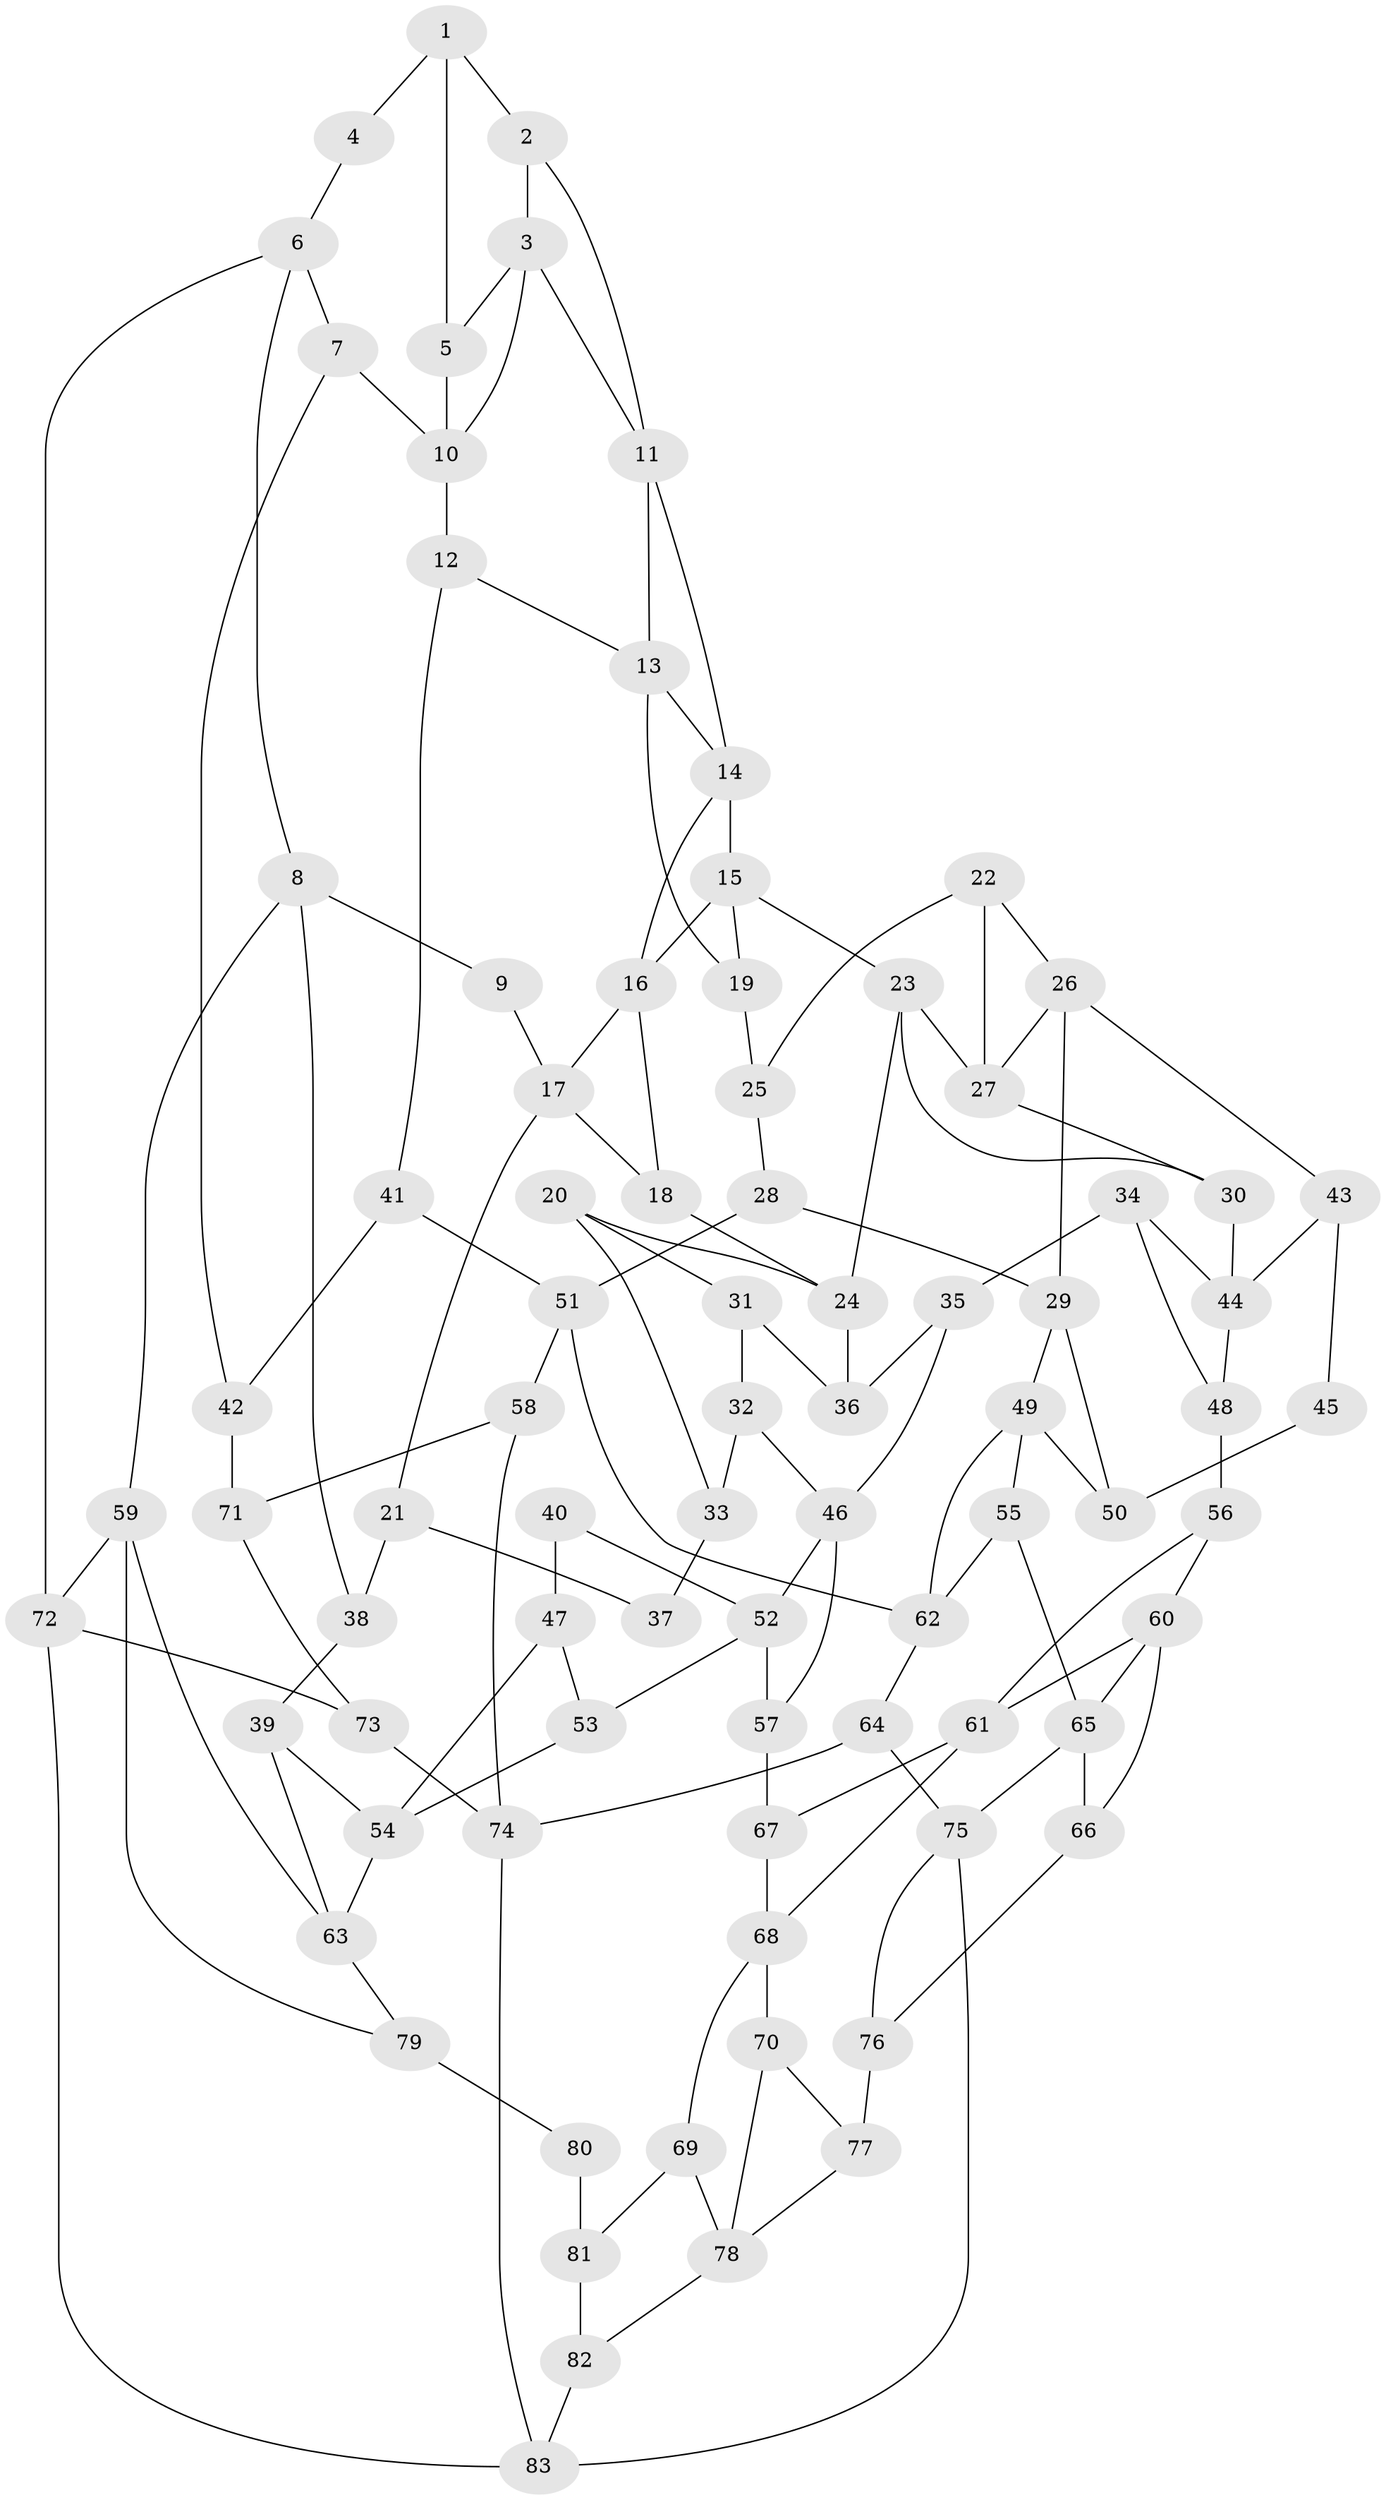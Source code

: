 // original degree distribution, {4: 0.2028985507246377, 6: 0.2318840579710145, 5: 0.5289855072463768, 3: 0.036231884057971016}
// Generated by graph-tools (version 1.1) at 2025/38/03/04/25 23:38:31]
// undirected, 83 vertices, 138 edges
graph export_dot {
  node [color=gray90,style=filled];
  1;
  2;
  3;
  4;
  5;
  6;
  7;
  8;
  9;
  10;
  11;
  12;
  13;
  14;
  15;
  16;
  17;
  18;
  19;
  20;
  21;
  22;
  23;
  24;
  25;
  26;
  27;
  28;
  29;
  30;
  31;
  32;
  33;
  34;
  35;
  36;
  37;
  38;
  39;
  40;
  41;
  42;
  43;
  44;
  45;
  46;
  47;
  48;
  49;
  50;
  51;
  52;
  53;
  54;
  55;
  56;
  57;
  58;
  59;
  60;
  61;
  62;
  63;
  64;
  65;
  66;
  67;
  68;
  69;
  70;
  71;
  72;
  73;
  74;
  75;
  76;
  77;
  78;
  79;
  80;
  81;
  82;
  83;
  1 -- 2 [weight=1.0];
  1 -- 4 [weight=1.0];
  1 -- 5 [weight=1.0];
  2 -- 3 [weight=1.0];
  2 -- 11 [weight=1.0];
  3 -- 5 [weight=1.0];
  3 -- 10 [weight=1.0];
  3 -- 11 [weight=1.0];
  4 -- 6 [weight=1.0];
  5 -- 10 [weight=1.0];
  6 -- 7 [weight=1.0];
  6 -- 8 [weight=1.0];
  6 -- 72 [weight=1.0];
  7 -- 10 [weight=1.0];
  7 -- 42 [weight=1.0];
  8 -- 9 [weight=1.0];
  8 -- 38 [weight=1.0];
  8 -- 59 [weight=1.0];
  9 -- 17 [weight=1.0];
  10 -- 12 [weight=1.0];
  11 -- 13 [weight=1.0];
  11 -- 14 [weight=1.0];
  12 -- 13 [weight=1.0];
  12 -- 41 [weight=1.0];
  13 -- 14 [weight=1.0];
  13 -- 19 [weight=1.0];
  14 -- 15 [weight=1.0];
  14 -- 16 [weight=1.0];
  15 -- 16 [weight=1.0];
  15 -- 19 [weight=1.0];
  15 -- 23 [weight=1.0];
  16 -- 17 [weight=1.0];
  16 -- 18 [weight=1.0];
  17 -- 18 [weight=1.0];
  17 -- 21 [weight=1.0];
  18 -- 24 [weight=1.0];
  19 -- 25 [weight=2.0];
  20 -- 24 [weight=1.0];
  20 -- 31 [weight=1.0];
  20 -- 33 [weight=1.0];
  21 -- 37 [weight=1.0];
  21 -- 38 [weight=2.0];
  22 -- 25 [weight=1.0];
  22 -- 26 [weight=1.0];
  22 -- 27 [weight=1.0];
  23 -- 24 [weight=1.0];
  23 -- 27 [weight=1.0];
  23 -- 30 [weight=1.0];
  24 -- 36 [weight=1.0];
  25 -- 28 [weight=1.0];
  26 -- 27 [weight=1.0];
  26 -- 29 [weight=1.0];
  26 -- 43 [weight=1.0];
  27 -- 30 [weight=1.0];
  28 -- 29 [weight=1.0];
  28 -- 51 [weight=1.0];
  29 -- 49 [weight=1.0];
  29 -- 50 [weight=1.0];
  30 -- 44 [weight=1.0];
  31 -- 32 [weight=1.0];
  31 -- 36 [weight=2.0];
  32 -- 33 [weight=1.0];
  32 -- 46 [weight=1.0];
  33 -- 37 [weight=2.0];
  34 -- 35 [weight=1.0];
  34 -- 44 [weight=1.0];
  34 -- 48 [weight=1.0];
  35 -- 36 [weight=1.0];
  35 -- 46 [weight=1.0];
  38 -- 39 [weight=1.0];
  39 -- 54 [weight=1.0];
  39 -- 63 [weight=1.0];
  40 -- 47 [weight=2.0];
  40 -- 52 [weight=1.0];
  41 -- 42 [weight=1.0];
  41 -- 51 [weight=1.0];
  42 -- 71 [weight=2.0];
  43 -- 44 [weight=1.0];
  43 -- 45 [weight=1.0];
  44 -- 48 [weight=1.0];
  45 -- 50 [weight=2.0];
  46 -- 52 [weight=1.0];
  46 -- 57 [weight=1.0];
  47 -- 53 [weight=1.0];
  47 -- 54 [weight=1.0];
  48 -- 56 [weight=2.0];
  49 -- 50 [weight=1.0];
  49 -- 55 [weight=1.0];
  49 -- 62 [weight=1.0];
  51 -- 58 [weight=1.0];
  51 -- 62 [weight=1.0];
  52 -- 53 [weight=1.0];
  52 -- 57 [weight=1.0];
  53 -- 54 [weight=1.0];
  54 -- 63 [weight=1.0];
  55 -- 62 [weight=1.0];
  55 -- 65 [weight=1.0];
  56 -- 60 [weight=1.0];
  56 -- 61 [weight=1.0];
  57 -- 67 [weight=2.0];
  58 -- 71 [weight=1.0];
  58 -- 74 [weight=1.0];
  59 -- 63 [weight=1.0];
  59 -- 72 [weight=1.0];
  59 -- 79 [weight=1.0];
  60 -- 61 [weight=1.0];
  60 -- 65 [weight=1.0];
  60 -- 66 [weight=1.0];
  61 -- 67 [weight=1.0];
  61 -- 68 [weight=1.0];
  62 -- 64 [weight=1.0];
  63 -- 79 [weight=1.0];
  64 -- 74 [weight=1.0];
  64 -- 75 [weight=1.0];
  65 -- 66 [weight=1.0];
  65 -- 75 [weight=1.0];
  66 -- 76 [weight=1.0];
  67 -- 68 [weight=1.0];
  68 -- 69 [weight=1.0];
  68 -- 70 [weight=1.0];
  69 -- 78 [weight=1.0];
  69 -- 81 [weight=1.0];
  70 -- 77 [weight=1.0];
  70 -- 78 [weight=1.0];
  71 -- 73 [weight=1.0];
  72 -- 73 [weight=1.0];
  72 -- 83 [weight=1.0];
  73 -- 74 [weight=1.0];
  74 -- 83 [weight=1.0];
  75 -- 76 [weight=1.0];
  75 -- 83 [weight=1.0];
  76 -- 77 [weight=2.0];
  77 -- 78 [weight=1.0];
  78 -- 82 [weight=1.0];
  79 -- 80 [weight=2.0];
  80 -- 81 [weight=2.0];
  81 -- 82 [weight=1.0];
  82 -- 83 [weight=1.0];
}
